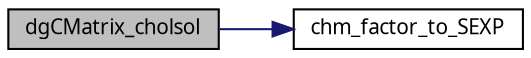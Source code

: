digraph G
{
  edge [fontname="FreeSans.ttf",fontsize=10,labelfontname="FreeSans.ttf",labelfontsize=10];
  node [fontname="FreeSans.ttf",fontsize=10,shape=record];
  rankdir=LR;
  Node1 [label="dgCMatrix_cholsol",height=0.2,width=0.4,color="black", fillcolor="grey75", style="filled" fontcolor="black"];
  Node1 -> Node2 [color="midnightblue",fontsize=10,style="solid",fontname="FreeSans.ttf"];
  Node2 [label="chm_factor_to_SEXP",height=0.2,width=0.4,color="black", fillcolor="white", style="filled",URL="$chm__common_8c.html#b819ab14a3e30e850191896d33089b94",tooltip="Copy the contents of f to an appropriate dCHMfactor object and, optionally, free..."];
}
